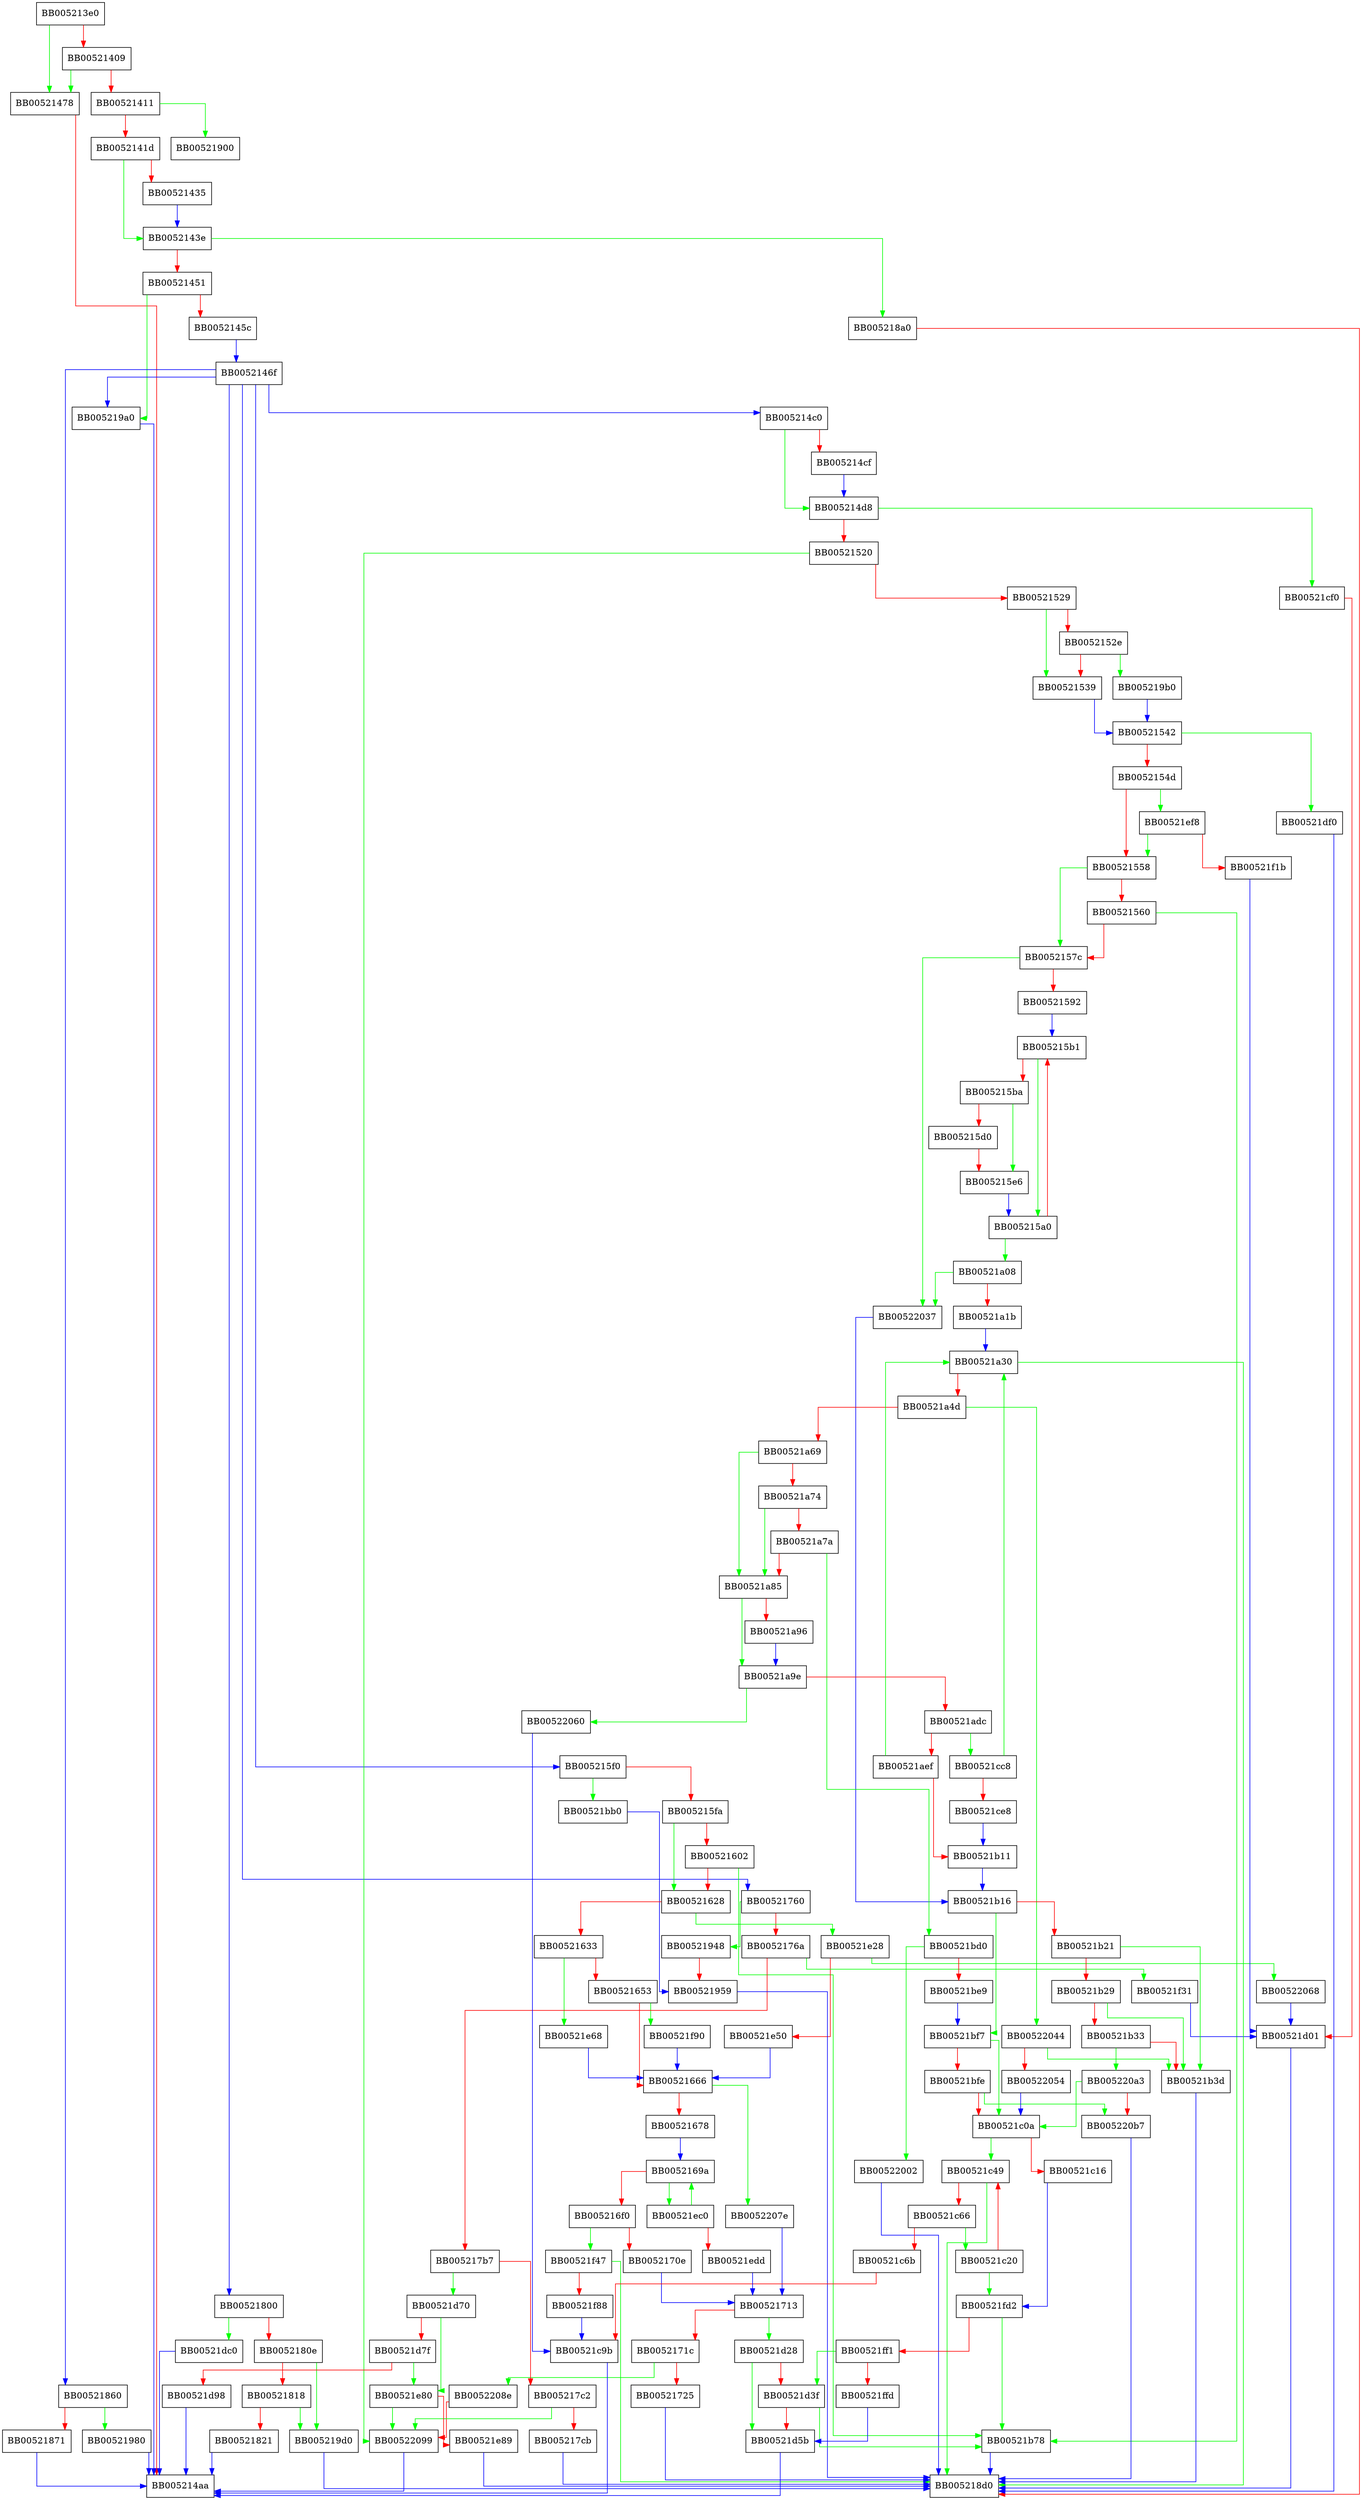 digraph asn1_item_embed_d2i {
  node [shape="box"];
  graph [splines=ortho];
  BB005213e0 -> BB00521478 [color="green"];
  BB005213e0 -> BB00521409 [color="red"];
  BB00521409 -> BB00521478 [color="green"];
  BB00521409 -> BB00521411 [color="red"];
  BB00521411 -> BB00521900 [color="green"];
  BB00521411 -> BB0052141d [color="red"];
  BB0052141d -> BB0052143e [color="green"];
  BB0052141d -> BB00521435 [color="red"];
  BB00521435 -> BB0052143e [color="blue"];
  BB0052143e -> BB005218a0 [color="green"];
  BB0052143e -> BB00521451 [color="red"];
  BB00521451 -> BB005219a0 [color="green"];
  BB00521451 -> BB0052145c [color="red"];
  BB0052145c -> BB0052146f [color="blue"];
  BB0052146f -> BB00521800 [color="blue"];
  BB0052146f -> BB005214c0 [color="blue"];
  BB0052146f -> BB005215f0 [color="blue"];
  BB0052146f -> BB005219a0 [color="blue"];
  BB0052146f -> BB00521860 [color="blue"];
  BB0052146f -> BB00521760 [color="blue"];
  BB00521478 -> BB005214aa [color="red"];
  BB005214c0 -> BB005214d8 [color="green"];
  BB005214c0 -> BB005214cf [color="red"];
  BB005214cf -> BB005214d8 [color="blue"];
  BB005214d8 -> BB00521cf0 [color="green"];
  BB005214d8 -> BB00521520 [color="red"];
  BB00521520 -> BB00522099 [color="green"];
  BB00521520 -> BB00521529 [color="red"];
  BB00521529 -> BB00521539 [color="green"];
  BB00521529 -> BB0052152e [color="red"];
  BB0052152e -> BB005219b0 [color="green"];
  BB0052152e -> BB00521539 [color="red"];
  BB00521539 -> BB00521542 [color="blue"];
  BB00521542 -> BB00521df0 [color="green"];
  BB00521542 -> BB0052154d [color="red"];
  BB0052154d -> BB00521ef8 [color="green"];
  BB0052154d -> BB00521558 [color="red"];
  BB00521558 -> BB0052157c [color="green"];
  BB00521558 -> BB00521560 [color="red"];
  BB00521560 -> BB00521b78 [color="green"];
  BB00521560 -> BB0052157c [color="red"];
  BB0052157c -> BB00522037 [color="green"];
  BB0052157c -> BB00521592 [color="red"];
  BB00521592 -> BB005215b1 [color="blue"];
  BB005215a0 -> BB00521a08 [color="green"];
  BB005215a0 -> BB005215b1 [color="red"];
  BB005215b1 -> BB005215a0 [color="green"];
  BB005215b1 -> BB005215ba [color="red"];
  BB005215ba -> BB005215e6 [color="green"];
  BB005215ba -> BB005215d0 [color="red"];
  BB005215d0 -> BB005215e6 [color="red"];
  BB005215e6 -> BB005215a0 [color="blue"];
  BB005215f0 -> BB00521bb0 [color="green"];
  BB005215f0 -> BB005215fa [color="red"];
  BB005215fa -> BB00521628 [color="green"];
  BB005215fa -> BB00521602 [color="red"];
  BB00521602 -> BB00521b78 [color="green"];
  BB00521602 -> BB00521628 [color="red"];
  BB00521628 -> BB00521e28 [color="green"];
  BB00521628 -> BB00521633 [color="red"];
  BB00521633 -> BB00521e68 [color="green"];
  BB00521633 -> BB00521653 [color="red"];
  BB00521653 -> BB00521f90 [color="green"];
  BB00521653 -> BB00521666 [color="red"];
  BB00521666 -> BB0052207e [color="green"];
  BB00521666 -> BB00521678 [color="red"];
  BB00521678 -> BB0052169a [color="blue"];
  BB0052169a -> BB00521ec0 [color="green"];
  BB0052169a -> BB005216f0 [color="red"];
  BB005216f0 -> BB00521f47 [color="green"];
  BB005216f0 -> BB0052170e [color="red"];
  BB0052170e -> BB00521713 [color="blue"];
  BB00521713 -> BB00521d28 [color="green"];
  BB00521713 -> BB0052171c [color="red"];
  BB0052171c -> BB0052208e [color="green"];
  BB0052171c -> BB00521725 [color="red"];
  BB00521725 -> BB005218d0 [color="blue"];
  BB00521760 -> BB00521948 [color="green"];
  BB00521760 -> BB0052176a [color="red"];
  BB0052176a -> BB00521f31 [color="green"];
  BB0052176a -> BB005217b7 [color="red"];
  BB005217b7 -> BB00521d70 [color="green"];
  BB005217b7 -> BB005217c2 [color="red"];
  BB005217c2 -> BB00522099 [color="green"];
  BB005217c2 -> BB005217cb [color="red"];
  BB005217cb -> BB005218d0 [color="blue"];
  BB00521800 -> BB00521dc0 [color="green"];
  BB00521800 -> BB0052180e [color="red"];
  BB0052180e -> BB005219d0 [color="green"];
  BB0052180e -> BB00521818 [color="red"];
  BB00521818 -> BB005219d0 [color="green"];
  BB00521818 -> BB00521821 [color="red"];
  BB00521821 -> BB005214aa [color="blue"];
  BB00521860 -> BB00521980 [color="green"];
  BB00521860 -> BB00521871 [color="red"];
  BB00521871 -> BB005214aa [color="blue"];
  BB005218a0 -> BB005218d0 [color="red"];
  BB00521948 -> BB00521959 [color="red"];
  BB00521959 -> BB005218d0 [color="blue"];
  BB00521980 -> BB005214aa [color="blue"];
  BB005219a0 -> BB005214aa [color="blue"];
  BB005219b0 -> BB00521542 [color="blue"];
  BB005219d0 -> BB005218d0 [color="blue"];
  BB00521a08 -> BB00522037 [color="green"];
  BB00521a08 -> BB00521a1b [color="red"];
  BB00521a1b -> BB00521a30 [color="blue"];
  BB00521a30 -> BB005218d0 [color="green"];
  BB00521a30 -> BB00521a4d [color="red"];
  BB00521a4d -> BB00522044 [color="green"];
  BB00521a4d -> BB00521a69 [color="red"];
  BB00521a69 -> BB00521a85 [color="green"];
  BB00521a69 -> BB00521a74 [color="red"];
  BB00521a74 -> BB00521a85 [color="green"];
  BB00521a74 -> BB00521a7a [color="red"];
  BB00521a7a -> BB00521bd0 [color="green"];
  BB00521a7a -> BB00521a85 [color="red"];
  BB00521a85 -> BB00521a9e [color="green"];
  BB00521a85 -> BB00521a96 [color="red"];
  BB00521a96 -> BB00521a9e [color="blue"];
  BB00521a9e -> BB00522060 [color="green"];
  BB00521a9e -> BB00521adc [color="red"];
  BB00521adc -> BB00521cc8 [color="green"];
  BB00521adc -> BB00521aef [color="red"];
  BB00521aef -> BB00521a30 [color="green"];
  BB00521aef -> BB00521b11 [color="red"];
  BB00521b11 -> BB00521b16 [color="blue"];
  BB00521b16 -> BB00521bf7 [color="green"];
  BB00521b16 -> BB00521b21 [color="red"];
  BB00521b21 -> BB00521b3d [color="green"];
  BB00521b21 -> BB00521b29 [color="red"];
  BB00521b29 -> BB00521b3d [color="green"];
  BB00521b29 -> BB00521b33 [color="red"];
  BB00521b33 -> BB005220a3 [color="green"];
  BB00521b33 -> BB00521b3d [color="red"];
  BB00521b3d -> BB005218d0 [color="blue"];
  BB00521b78 -> BB005218d0 [color="blue"];
  BB00521bb0 -> BB00521959 [color="blue"];
  BB00521bd0 -> BB00522002 [color="green"];
  BB00521bd0 -> BB00521be9 [color="red"];
  BB00521be9 -> BB00521bf7 [color="blue"];
  BB00521bf7 -> BB00521c0a [color="green"];
  BB00521bf7 -> BB00521bfe [color="red"];
  BB00521bfe -> BB005220b7 [color="green"];
  BB00521bfe -> BB00521c0a [color="red"];
  BB00521c0a -> BB00521c49 [color="green"];
  BB00521c0a -> BB00521c16 [color="red"];
  BB00521c16 -> BB00521fd2 [color="blue"];
  BB00521c20 -> BB00521fd2 [color="green"];
  BB00521c20 -> BB00521c49 [color="red"];
  BB00521c49 -> BB005218d0 [color="green"];
  BB00521c49 -> BB00521c66 [color="red"];
  BB00521c66 -> BB00521c20 [color="green"];
  BB00521c66 -> BB00521c6b [color="red"];
  BB00521c6b -> BB00521c9b [color="red"];
  BB00521c9b -> BB005214aa [color="blue"];
  BB00521cc8 -> BB00521a30 [color="green"];
  BB00521cc8 -> BB00521ce8 [color="red"];
  BB00521ce8 -> BB00521b11 [color="blue"];
  BB00521cf0 -> BB00521d01 [color="red"];
  BB00521d01 -> BB005218d0 [color="blue"];
  BB00521d28 -> BB00521d5b [color="green"];
  BB00521d28 -> BB00521d3f [color="red"];
  BB00521d3f -> BB00521b78 [color="green"];
  BB00521d3f -> BB00521d5b [color="red"];
  BB00521d5b -> BB005214aa [color="blue"];
  BB00521d70 -> BB00521e80 [color="green"];
  BB00521d70 -> BB00521d7f [color="red"];
  BB00521d7f -> BB00521e80 [color="green"];
  BB00521d7f -> BB00521d98 [color="red"];
  BB00521d98 -> BB005214aa [color="blue"];
  BB00521dc0 -> BB005214aa [color="blue"];
  BB00521df0 -> BB005218d0 [color="blue"];
  BB00521e28 -> BB00522068 [color="green"];
  BB00521e28 -> BB00521e50 [color="red"];
  BB00521e50 -> BB00521666 [color="blue"];
  BB00521e68 -> BB00521666 [color="blue"];
  BB00521e80 -> BB00522099 [color="green"];
  BB00521e80 -> BB00521e89 [color="red"];
  BB00521e89 -> BB005218d0 [color="blue"];
  BB00521ec0 -> BB0052169a [color="green"];
  BB00521ec0 -> BB00521edd [color="red"];
  BB00521edd -> BB00521713 [color="blue"];
  BB00521ef8 -> BB00521558 [color="green"];
  BB00521ef8 -> BB00521f1b [color="red"];
  BB00521f1b -> BB00521d01 [color="blue"];
  BB00521f31 -> BB00521d01 [color="blue"];
  BB00521f47 -> BB005218d0 [color="green"];
  BB00521f47 -> BB00521f88 [color="red"];
  BB00521f88 -> BB00521c9b [color="blue"];
  BB00521f90 -> BB00521666 [color="blue"];
  BB00521fd2 -> BB00521b78 [color="green"];
  BB00521fd2 -> BB00521ff1 [color="red"];
  BB00521ff1 -> BB00521d3f [color="green"];
  BB00521ff1 -> BB00521ffd [color="red"];
  BB00521ffd -> BB00521d5b [color="blue"];
  BB00522002 -> BB005218d0 [color="blue"];
  BB00522037 -> BB00521b16 [color="blue"];
  BB00522044 -> BB00521b3d [color="green"];
  BB00522044 -> BB00522054 [color="red"];
  BB00522054 -> BB00521c0a [color="blue"];
  BB00522060 -> BB00521c9b [color="blue"];
  BB00522068 -> BB00521d01 [color="blue"];
  BB0052207e -> BB00521713 [color="blue"];
  BB0052208e -> BB00522099 [color="red"];
  BB00522099 -> BB005214aa [color="blue"];
  BB005220a3 -> BB00521c0a [color="green"];
  BB005220a3 -> BB005220b7 [color="red"];
  BB005220b7 -> BB005218d0 [color="blue"];
}